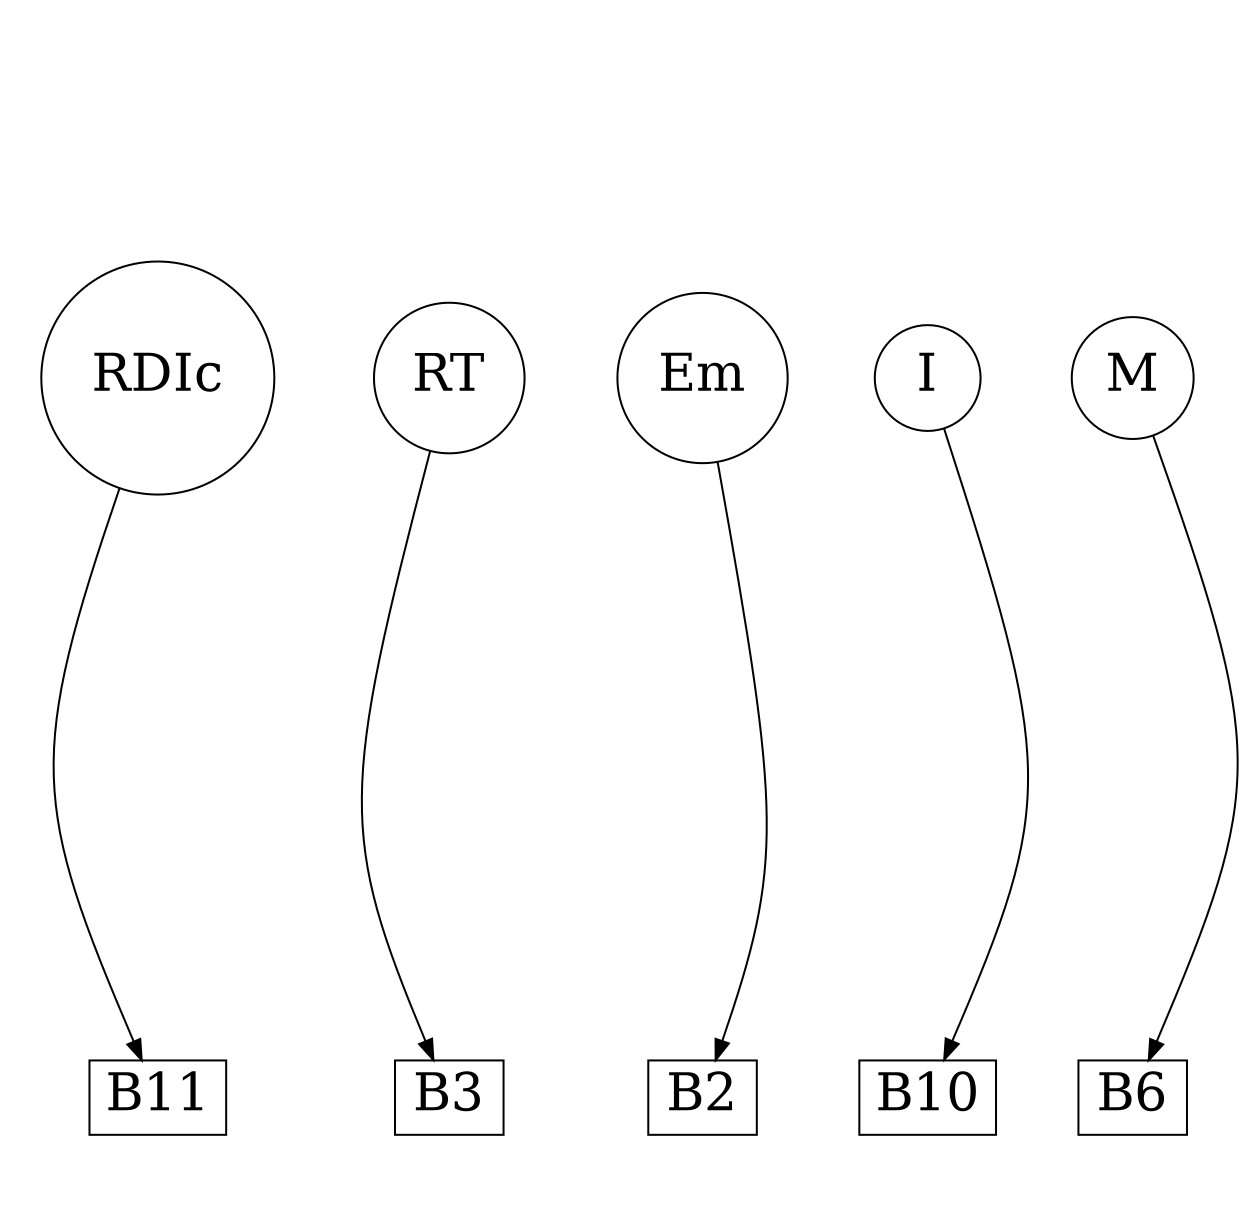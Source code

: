 strict digraph G {
remincross="true";
ratio="fill";
splines="curved";
overlap="true";
size="8.3,8.3";
RDIc [shape="circle", fontsize=26, pos="400.0,0.0!"];
RT [shape="circle", fontsize=26, pos="80.0,240.0!"];
Em [shape="circle", fontsize=26, pos="0.0,280.0!"];
I [shape="circle", fontsize=26, pos="240.0,120.0!"];
B11 [shape="box", fontsize=26, pos="420.0,80.0!"];
B10 [shape="box", fontsize=26, pos="160.0,80.0!"];
B6 [shape="box", fontsize=26, pos="260.0,240.0!"];
B3 [shape="box", fontsize=26, pos="200.0,280.0!"];
B2 [shape="box", fontsize=26, pos="0.0,360.0!"];
M [shape="circle", fontsize=26, pos="260.0,360.0!"];
Em -> B2;
I -> B10;
M -> B6;
RDIc -> B11;
RT -> B3;
}

